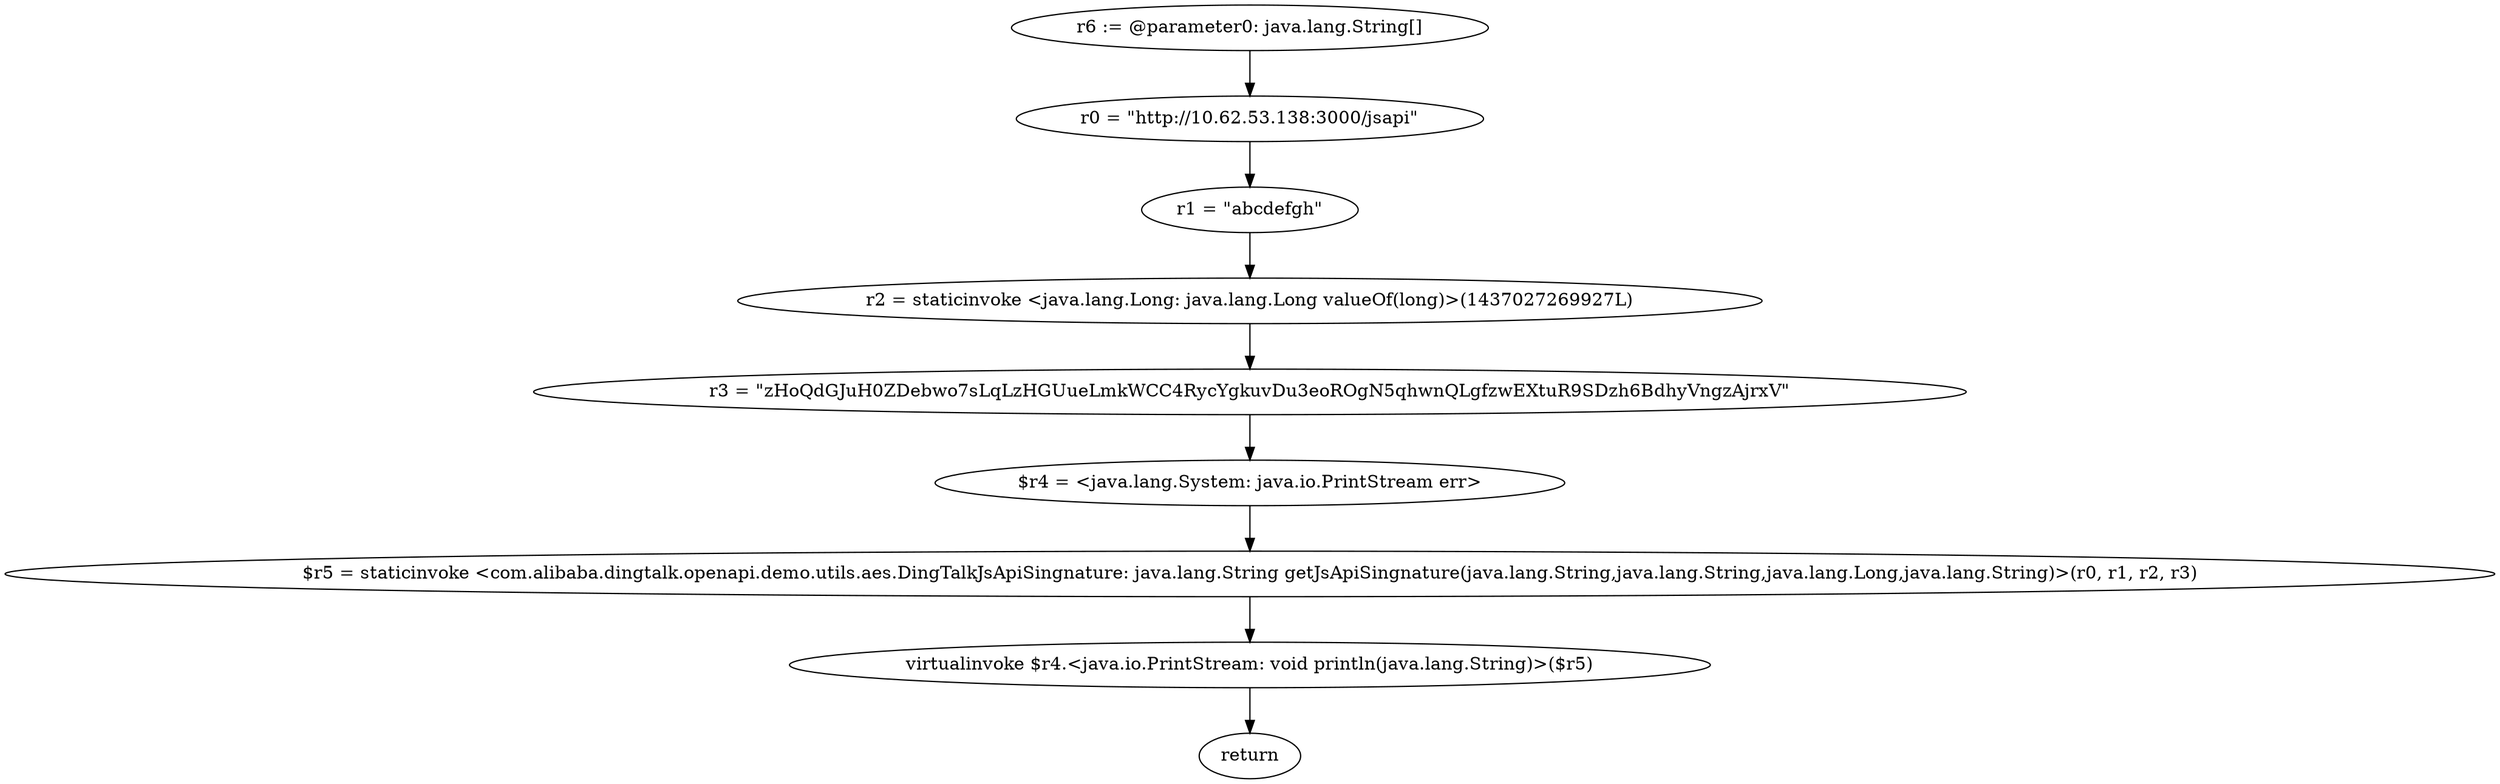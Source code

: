digraph "unitGraph" {
    "r6 := @parameter0: java.lang.String[]"
    "r0 = \"http://10.62.53.138:3000/jsapi\""
    "r1 = \"abcdefgh\""
    "r2 = staticinvoke <java.lang.Long: java.lang.Long valueOf(long)>(1437027269927L)"
    "r3 = \"zHoQdGJuH0ZDebwo7sLqLzHGUueLmkWCC4RycYgkuvDu3eoROgN5qhwnQLgfzwEXtuR9SDzh6BdhyVngzAjrxV\""
    "$r4 = <java.lang.System: java.io.PrintStream err>"
    "$r5 = staticinvoke <com.alibaba.dingtalk.openapi.demo.utils.aes.DingTalkJsApiSingnature: java.lang.String getJsApiSingnature(java.lang.String,java.lang.String,java.lang.Long,java.lang.String)>(r0, r1, r2, r3)"
    "virtualinvoke $r4.<java.io.PrintStream: void println(java.lang.String)>($r5)"
    "return"
    "r6 := @parameter0: java.lang.String[]"->"r0 = \"http://10.62.53.138:3000/jsapi\"";
    "r0 = \"http://10.62.53.138:3000/jsapi\""->"r1 = \"abcdefgh\"";
    "r1 = \"abcdefgh\""->"r2 = staticinvoke <java.lang.Long: java.lang.Long valueOf(long)>(1437027269927L)";
    "r2 = staticinvoke <java.lang.Long: java.lang.Long valueOf(long)>(1437027269927L)"->"r3 = \"zHoQdGJuH0ZDebwo7sLqLzHGUueLmkWCC4RycYgkuvDu3eoROgN5qhwnQLgfzwEXtuR9SDzh6BdhyVngzAjrxV\"";
    "r3 = \"zHoQdGJuH0ZDebwo7sLqLzHGUueLmkWCC4RycYgkuvDu3eoROgN5qhwnQLgfzwEXtuR9SDzh6BdhyVngzAjrxV\""->"$r4 = <java.lang.System: java.io.PrintStream err>";
    "$r4 = <java.lang.System: java.io.PrintStream err>"->"$r5 = staticinvoke <com.alibaba.dingtalk.openapi.demo.utils.aes.DingTalkJsApiSingnature: java.lang.String getJsApiSingnature(java.lang.String,java.lang.String,java.lang.Long,java.lang.String)>(r0, r1, r2, r3)";
    "$r5 = staticinvoke <com.alibaba.dingtalk.openapi.demo.utils.aes.DingTalkJsApiSingnature: java.lang.String getJsApiSingnature(java.lang.String,java.lang.String,java.lang.Long,java.lang.String)>(r0, r1, r2, r3)"->"virtualinvoke $r4.<java.io.PrintStream: void println(java.lang.String)>($r5)";
    "virtualinvoke $r4.<java.io.PrintStream: void println(java.lang.String)>($r5)"->"return";
}
